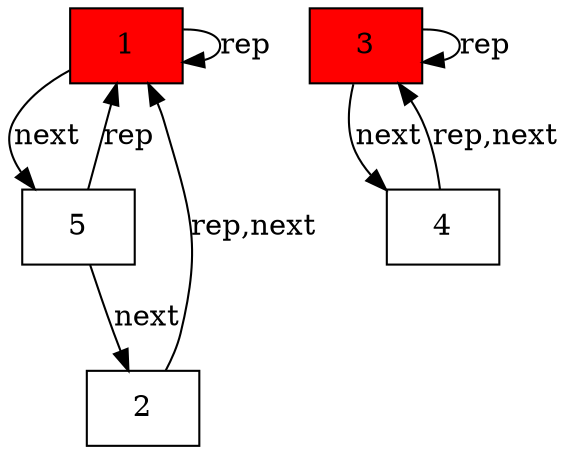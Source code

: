 strict digraph ADTTOXML {
  edge[color=black]
  node[color=black, shape=box]

  1 [label="1", style="filled", fillcolor="red"]
  5 [label="5"]
  2 [label="2"]
  3 [label="3", style="filled", fillcolor="red"]
  4 [label="4"]

  edge[color=black]
  1 -> 1[label="rep"]
  1 -> 5[label="next"]
  2 -> 1[label="rep,next"]
  3 -> 3[label="rep"]
  3 -> 4[label="next"]
  4 -> 3[label="rep,next"]
  5 -> 1[label="rep"]
  5 -> 2[label="next"]

  {rank=same 1 3}
}
